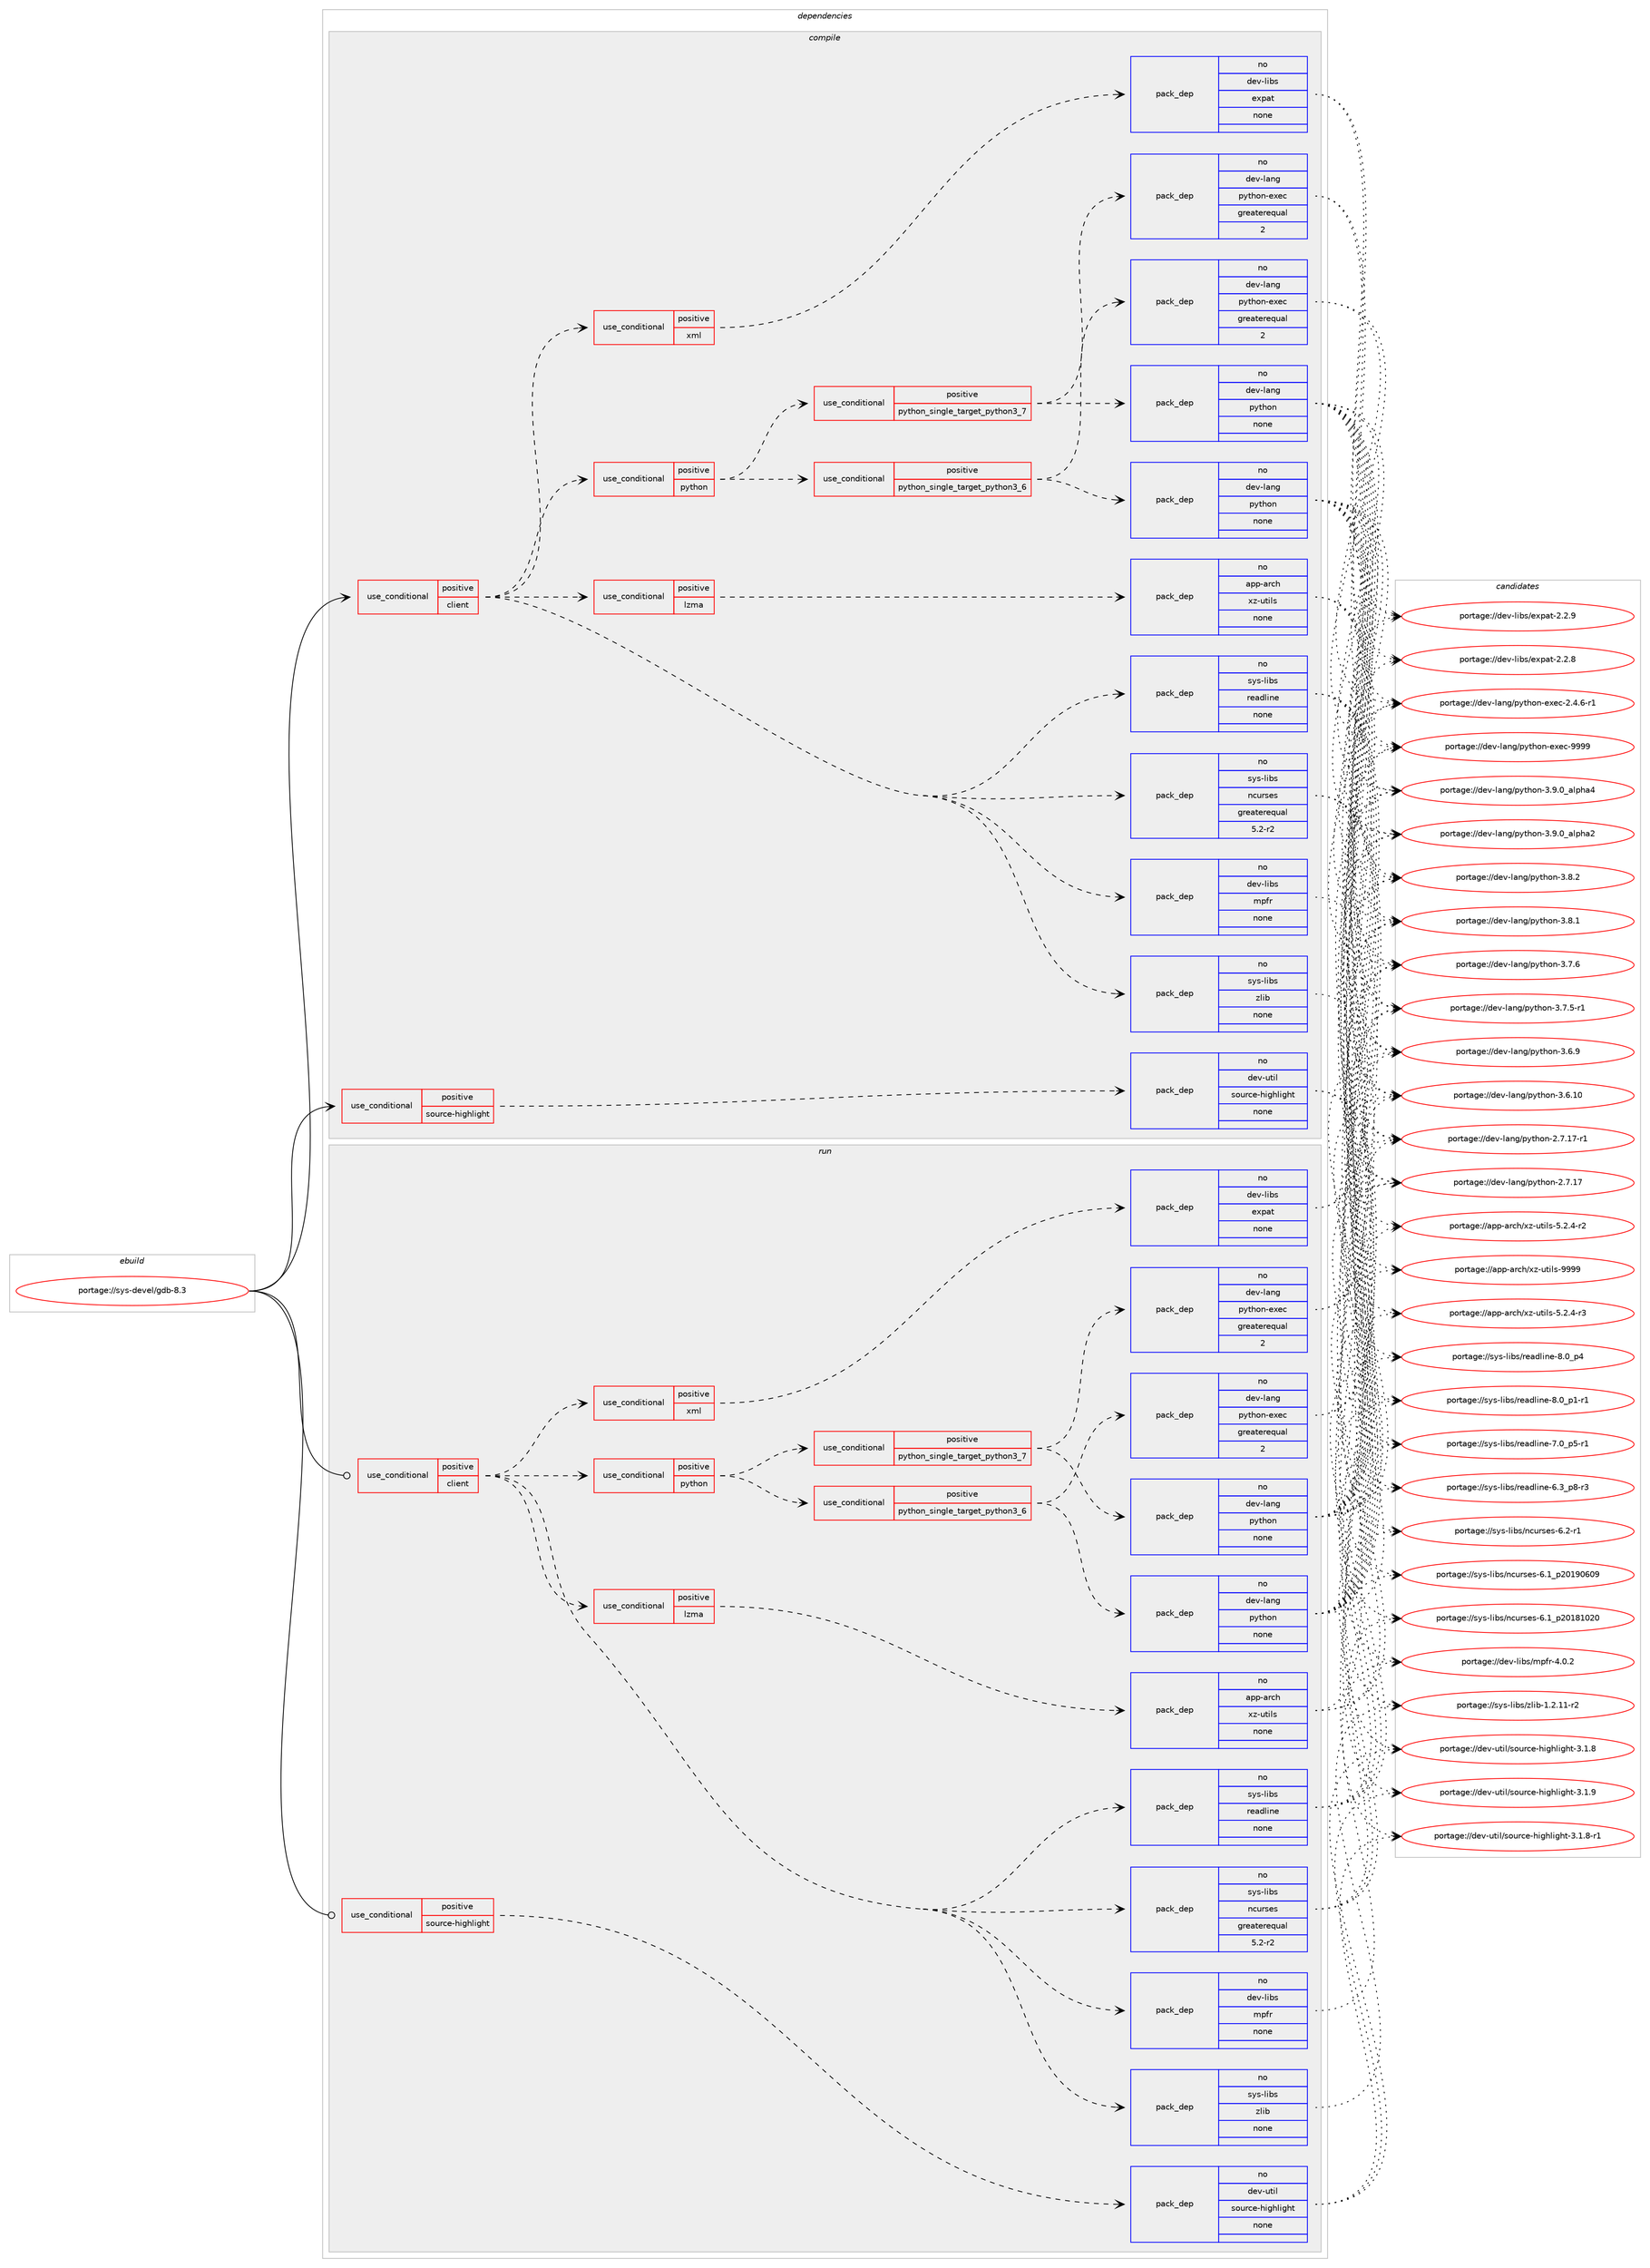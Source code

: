 digraph prolog {

# *************
# Graph options
# *************

newrank=true;
concentrate=true;
compound=true;
graph [rankdir=LR,fontname=Helvetica,fontsize=10,ranksep=1.5];#, ranksep=2.5, nodesep=0.2];
edge  [arrowhead=vee];
node  [fontname=Helvetica,fontsize=10];

# **********
# The ebuild
# **********

subgraph cluster_leftcol {
color=gray;
rank=same;
label=<<i>ebuild</i>>;
id [label="portage://sys-devel/gdb-8.3", color=red, width=4, href="../sys-devel/gdb-8.3.svg"];
}

# ****************
# The dependencies
# ****************

subgraph cluster_midcol {
color=gray;
label=<<i>dependencies</i>>;
subgraph cluster_compile {
fillcolor="#eeeeee";
style=filled;
label=<<i>compile</i>>;
subgraph cond5945 {
dependency31296 [label=<<TABLE BORDER="0" CELLBORDER="1" CELLSPACING="0" CELLPADDING="4"><TR><TD ROWSPAN="3" CELLPADDING="10">use_conditional</TD></TR><TR><TD>positive</TD></TR><TR><TD>client</TD></TR></TABLE>>, shape=none, color=red];
subgraph pack24560 {
dependency31297 [label=<<TABLE BORDER="0" CELLBORDER="1" CELLSPACING="0" CELLPADDING="4" WIDTH="220"><TR><TD ROWSPAN="6" CELLPADDING="30">pack_dep</TD></TR><TR><TD WIDTH="110">no</TD></TR><TR><TD>dev-libs</TD></TR><TR><TD>mpfr</TD></TR><TR><TD>none</TD></TR><TR><TD></TD></TR></TABLE>>, shape=none, color=blue];
}
dependency31296:e -> dependency31297:w [weight=20,style="dashed",arrowhead="vee"];
subgraph pack24561 {
dependency31298 [label=<<TABLE BORDER="0" CELLBORDER="1" CELLSPACING="0" CELLPADDING="4" WIDTH="220"><TR><TD ROWSPAN="6" CELLPADDING="30">pack_dep</TD></TR><TR><TD WIDTH="110">no</TD></TR><TR><TD>sys-libs</TD></TR><TR><TD>ncurses</TD></TR><TR><TD>greaterequal</TD></TR><TR><TD>5.2-r2</TD></TR></TABLE>>, shape=none, color=blue];
}
dependency31296:e -> dependency31298:w [weight=20,style="dashed",arrowhead="vee"];
subgraph pack24562 {
dependency31299 [label=<<TABLE BORDER="0" CELLBORDER="1" CELLSPACING="0" CELLPADDING="4" WIDTH="220"><TR><TD ROWSPAN="6" CELLPADDING="30">pack_dep</TD></TR><TR><TD WIDTH="110">no</TD></TR><TR><TD>sys-libs</TD></TR><TR><TD>readline</TD></TR><TR><TD>none</TD></TR><TR><TD></TD></TR></TABLE>>, shape=none, color=blue];
}
dependency31296:e -> dependency31299:w [weight=20,style="dashed",arrowhead="vee"];
subgraph cond5946 {
dependency31300 [label=<<TABLE BORDER="0" CELLBORDER="1" CELLSPACING="0" CELLPADDING="4"><TR><TD ROWSPAN="3" CELLPADDING="10">use_conditional</TD></TR><TR><TD>positive</TD></TR><TR><TD>lzma</TD></TR></TABLE>>, shape=none, color=red];
subgraph pack24563 {
dependency31301 [label=<<TABLE BORDER="0" CELLBORDER="1" CELLSPACING="0" CELLPADDING="4" WIDTH="220"><TR><TD ROWSPAN="6" CELLPADDING="30">pack_dep</TD></TR><TR><TD WIDTH="110">no</TD></TR><TR><TD>app-arch</TD></TR><TR><TD>xz-utils</TD></TR><TR><TD>none</TD></TR><TR><TD></TD></TR></TABLE>>, shape=none, color=blue];
}
dependency31300:e -> dependency31301:w [weight=20,style="dashed",arrowhead="vee"];
}
dependency31296:e -> dependency31300:w [weight=20,style="dashed",arrowhead="vee"];
subgraph cond5947 {
dependency31302 [label=<<TABLE BORDER="0" CELLBORDER="1" CELLSPACING="0" CELLPADDING="4"><TR><TD ROWSPAN="3" CELLPADDING="10">use_conditional</TD></TR><TR><TD>positive</TD></TR><TR><TD>python</TD></TR></TABLE>>, shape=none, color=red];
subgraph cond5948 {
dependency31303 [label=<<TABLE BORDER="0" CELLBORDER="1" CELLSPACING="0" CELLPADDING="4"><TR><TD ROWSPAN="3" CELLPADDING="10">use_conditional</TD></TR><TR><TD>positive</TD></TR><TR><TD>python_single_target_python3_6</TD></TR></TABLE>>, shape=none, color=red];
subgraph pack24564 {
dependency31304 [label=<<TABLE BORDER="0" CELLBORDER="1" CELLSPACING="0" CELLPADDING="4" WIDTH="220"><TR><TD ROWSPAN="6" CELLPADDING="30">pack_dep</TD></TR><TR><TD WIDTH="110">no</TD></TR><TR><TD>dev-lang</TD></TR><TR><TD>python</TD></TR><TR><TD>none</TD></TR><TR><TD></TD></TR></TABLE>>, shape=none, color=blue];
}
dependency31303:e -> dependency31304:w [weight=20,style="dashed",arrowhead="vee"];
subgraph pack24565 {
dependency31305 [label=<<TABLE BORDER="0" CELLBORDER="1" CELLSPACING="0" CELLPADDING="4" WIDTH="220"><TR><TD ROWSPAN="6" CELLPADDING="30">pack_dep</TD></TR><TR><TD WIDTH="110">no</TD></TR><TR><TD>dev-lang</TD></TR><TR><TD>python-exec</TD></TR><TR><TD>greaterequal</TD></TR><TR><TD>2</TD></TR></TABLE>>, shape=none, color=blue];
}
dependency31303:e -> dependency31305:w [weight=20,style="dashed",arrowhead="vee"];
}
dependency31302:e -> dependency31303:w [weight=20,style="dashed",arrowhead="vee"];
subgraph cond5949 {
dependency31306 [label=<<TABLE BORDER="0" CELLBORDER="1" CELLSPACING="0" CELLPADDING="4"><TR><TD ROWSPAN="3" CELLPADDING="10">use_conditional</TD></TR><TR><TD>positive</TD></TR><TR><TD>python_single_target_python3_7</TD></TR></TABLE>>, shape=none, color=red];
subgraph pack24566 {
dependency31307 [label=<<TABLE BORDER="0" CELLBORDER="1" CELLSPACING="0" CELLPADDING="4" WIDTH="220"><TR><TD ROWSPAN="6" CELLPADDING="30">pack_dep</TD></TR><TR><TD WIDTH="110">no</TD></TR><TR><TD>dev-lang</TD></TR><TR><TD>python</TD></TR><TR><TD>none</TD></TR><TR><TD></TD></TR></TABLE>>, shape=none, color=blue];
}
dependency31306:e -> dependency31307:w [weight=20,style="dashed",arrowhead="vee"];
subgraph pack24567 {
dependency31308 [label=<<TABLE BORDER="0" CELLBORDER="1" CELLSPACING="0" CELLPADDING="4" WIDTH="220"><TR><TD ROWSPAN="6" CELLPADDING="30">pack_dep</TD></TR><TR><TD WIDTH="110">no</TD></TR><TR><TD>dev-lang</TD></TR><TR><TD>python-exec</TD></TR><TR><TD>greaterequal</TD></TR><TR><TD>2</TD></TR></TABLE>>, shape=none, color=blue];
}
dependency31306:e -> dependency31308:w [weight=20,style="dashed",arrowhead="vee"];
}
dependency31302:e -> dependency31306:w [weight=20,style="dashed",arrowhead="vee"];
}
dependency31296:e -> dependency31302:w [weight=20,style="dashed",arrowhead="vee"];
subgraph cond5950 {
dependency31309 [label=<<TABLE BORDER="0" CELLBORDER="1" CELLSPACING="0" CELLPADDING="4"><TR><TD ROWSPAN="3" CELLPADDING="10">use_conditional</TD></TR><TR><TD>positive</TD></TR><TR><TD>xml</TD></TR></TABLE>>, shape=none, color=red];
subgraph pack24568 {
dependency31310 [label=<<TABLE BORDER="0" CELLBORDER="1" CELLSPACING="0" CELLPADDING="4" WIDTH="220"><TR><TD ROWSPAN="6" CELLPADDING="30">pack_dep</TD></TR><TR><TD WIDTH="110">no</TD></TR><TR><TD>dev-libs</TD></TR><TR><TD>expat</TD></TR><TR><TD>none</TD></TR><TR><TD></TD></TR></TABLE>>, shape=none, color=blue];
}
dependency31309:e -> dependency31310:w [weight=20,style="dashed",arrowhead="vee"];
}
dependency31296:e -> dependency31309:w [weight=20,style="dashed",arrowhead="vee"];
subgraph pack24569 {
dependency31311 [label=<<TABLE BORDER="0" CELLBORDER="1" CELLSPACING="0" CELLPADDING="4" WIDTH="220"><TR><TD ROWSPAN="6" CELLPADDING="30">pack_dep</TD></TR><TR><TD WIDTH="110">no</TD></TR><TR><TD>sys-libs</TD></TR><TR><TD>zlib</TD></TR><TR><TD>none</TD></TR><TR><TD></TD></TR></TABLE>>, shape=none, color=blue];
}
dependency31296:e -> dependency31311:w [weight=20,style="dashed",arrowhead="vee"];
}
id:e -> dependency31296:w [weight=20,style="solid",arrowhead="vee"];
subgraph cond5951 {
dependency31312 [label=<<TABLE BORDER="0" CELLBORDER="1" CELLSPACING="0" CELLPADDING="4"><TR><TD ROWSPAN="3" CELLPADDING="10">use_conditional</TD></TR><TR><TD>positive</TD></TR><TR><TD>source-highlight</TD></TR></TABLE>>, shape=none, color=red];
subgraph pack24570 {
dependency31313 [label=<<TABLE BORDER="0" CELLBORDER="1" CELLSPACING="0" CELLPADDING="4" WIDTH="220"><TR><TD ROWSPAN="6" CELLPADDING="30">pack_dep</TD></TR><TR><TD WIDTH="110">no</TD></TR><TR><TD>dev-util</TD></TR><TR><TD>source-highlight</TD></TR><TR><TD>none</TD></TR><TR><TD></TD></TR></TABLE>>, shape=none, color=blue];
}
dependency31312:e -> dependency31313:w [weight=20,style="dashed",arrowhead="vee"];
}
id:e -> dependency31312:w [weight=20,style="solid",arrowhead="vee"];
}
subgraph cluster_compileandrun {
fillcolor="#eeeeee";
style=filled;
label=<<i>compile and run</i>>;
}
subgraph cluster_run {
fillcolor="#eeeeee";
style=filled;
label=<<i>run</i>>;
subgraph cond5952 {
dependency31314 [label=<<TABLE BORDER="0" CELLBORDER="1" CELLSPACING="0" CELLPADDING="4"><TR><TD ROWSPAN="3" CELLPADDING="10">use_conditional</TD></TR><TR><TD>positive</TD></TR><TR><TD>client</TD></TR></TABLE>>, shape=none, color=red];
subgraph pack24571 {
dependency31315 [label=<<TABLE BORDER="0" CELLBORDER="1" CELLSPACING="0" CELLPADDING="4" WIDTH="220"><TR><TD ROWSPAN="6" CELLPADDING="30">pack_dep</TD></TR><TR><TD WIDTH="110">no</TD></TR><TR><TD>dev-libs</TD></TR><TR><TD>mpfr</TD></TR><TR><TD>none</TD></TR><TR><TD></TD></TR></TABLE>>, shape=none, color=blue];
}
dependency31314:e -> dependency31315:w [weight=20,style="dashed",arrowhead="vee"];
subgraph pack24572 {
dependency31316 [label=<<TABLE BORDER="0" CELLBORDER="1" CELLSPACING="0" CELLPADDING="4" WIDTH="220"><TR><TD ROWSPAN="6" CELLPADDING="30">pack_dep</TD></TR><TR><TD WIDTH="110">no</TD></TR><TR><TD>sys-libs</TD></TR><TR><TD>ncurses</TD></TR><TR><TD>greaterequal</TD></TR><TR><TD>5.2-r2</TD></TR></TABLE>>, shape=none, color=blue];
}
dependency31314:e -> dependency31316:w [weight=20,style="dashed",arrowhead="vee"];
subgraph pack24573 {
dependency31317 [label=<<TABLE BORDER="0" CELLBORDER="1" CELLSPACING="0" CELLPADDING="4" WIDTH="220"><TR><TD ROWSPAN="6" CELLPADDING="30">pack_dep</TD></TR><TR><TD WIDTH="110">no</TD></TR><TR><TD>sys-libs</TD></TR><TR><TD>readline</TD></TR><TR><TD>none</TD></TR><TR><TD></TD></TR></TABLE>>, shape=none, color=blue];
}
dependency31314:e -> dependency31317:w [weight=20,style="dashed",arrowhead="vee"];
subgraph cond5953 {
dependency31318 [label=<<TABLE BORDER="0" CELLBORDER="1" CELLSPACING="0" CELLPADDING="4"><TR><TD ROWSPAN="3" CELLPADDING="10">use_conditional</TD></TR><TR><TD>positive</TD></TR><TR><TD>lzma</TD></TR></TABLE>>, shape=none, color=red];
subgraph pack24574 {
dependency31319 [label=<<TABLE BORDER="0" CELLBORDER="1" CELLSPACING="0" CELLPADDING="4" WIDTH="220"><TR><TD ROWSPAN="6" CELLPADDING="30">pack_dep</TD></TR><TR><TD WIDTH="110">no</TD></TR><TR><TD>app-arch</TD></TR><TR><TD>xz-utils</TD></TR><TR><TD>none</TD></TR><TR><TD></TD></TR></TABLE>>, shape=none, color=blue];
}
dependency31318:e -> dependency31319:w [weight=20,style="dashed",arrowhead="vee"];
}
dependency31314:e -> dependency31318:w [weight=20,style="dashed",arrowhead="vee"];
subgraph cond5954 {
dependency31320 [label=<<TABLE BORDER="0" CELLBORDER="1" CELLSPACING="0" CELLPADDING="4"><TR><TD ROWSPAN="3" CELLPADDING="10">use_conditional</TD></TR><TR><TD>positive</TD></TR><TR><TD>python</TD></TR></TABLE>>, shape=none, color=red];
subgraph cond5955 {
dependency31321 [label=<<TABLE BORDER="0" CELLBORDER="1" CELLSPACING="0" CELLPADDING="4"><TR><TD ROWSPAN="3" CELLPADDING="10">use_conditional</TD></TR><TR><TD>positive</TD></TR><TR><TD>python_single_target_python3_6</TD></TR></TABLE>>, shape=none, color=red];
subgraph pack24575 {
dependency31322 [label=<<TABLE BORDER="0" CELLBORDER="1" CELLSPACING="0" CELLPADDING="4" WIDTH="220"><TR><TD ROWSPAN="6" CELLPADDING="30">pack_dep</TD></TR><TR><TD WIDTH="110">no</TD></TR><TR><TD>dev-lang</TD></TR><TR><TD>python</TD></TR><TR><TD>none</TD></TR><TR><TD></TD></TR></TABLE>>, shape=none, color=blue];
}
dependency31321:e -> dependency31322:w [weight=20,style="dashed",arrowhead="vee"];
subgraph pack24576 {
dependency31323 [label=<<TABLE BORDER="0" CELLBORDER="1" CELLSPACING="0" CELLPADDING="4" WIDTH="220"><TR><TD ROWSPAN="6" CELLPADDING="30">pack_dep</TD></TR><TR><TD WIDTH="110">no</TD></TR><TR><TD>dev-lang</TD></TR><TR><TD>python-exec</TD></TR><TR><TD>greaterequal</TD></TR><TR><TD>2</TD></TR></TABLE>>, shape=none, color=blue];
}
dependency31321:e -> dependency31323:w [weight=20,style="dashed",arrowhead="vee"];
}
dependency31320:e -> dependency31321:w [weight=20,style="dashed",arrowhead="vee"];
subgraph cond5956 {
dependency31324 [label=<<TABLE BORDER="0" CELLBORDER="1" CELLSPACING="0" CELLPADDING="4"><TR><TD ROWSPAN="3" CELLPADDING="10">use_conditional</TD></TR><TR><TD>positive</TD></TR><TR><TD>python_single_target_python3_7</TD></TR></TABLE>>, shape=none, color=red];
subgraph pack24577 {
dependency31325 [label=<<TABLE BORDER="0" CELLBORDER="1" CELLSPACING="0" CELLPADDING="4" WIDTH="220"><TR><TD ROWSPAN="6" CELLPADDING="30">pack_dep</TD></TR><TR><TD WIDTH="110">no</TD></TR><TR><TD>dev-lang</TD></TR><TR><TD>python</TD></TR><TR><TD>none</TD></TR><TR><TD></TD></TR></TABLE>>, shape=none, color=blue];
}
dependency31324:e -> dependency31325:w [weight=20,style="dashed",arrowhead="vee"];
subgraph pack24578 {
dependency31326 [label=<<TABLE BORDER="0" CELLBORDER="1" CELLSPACING="0" CELLPADDING="4" WIDTH="220"><TR><TD ROWSPAN="6" CELLPADDING="30">pack_dep</TD></TR><TR><TD WIDTH="110">no</TD></TR><TR><TD>dev-lang</TD></TR><TR><TD>python-exec</TD></TR><TR><TD>greaterequal</TD></TR><TR><TD>2</TD></TR></TABLE>>, shape=none, color=blue];
}
dependency31324:e -> dependency31326:w [weight=20,style="dashed",arrowhead="vee"];
}
dependency31320:e -> dependency31324:w [weight=20,style="dashed",arrowhead="vee"];
}
dependency31314:e -> dependency31320:w [weight=20,style="dashed",arrowhead="vee"];
subgraph cond5957 {
dependency31327 [label=<<TABLE BORDER="0" CELLBORDER="1" CELLSPACING="0" CELLPADDING="4"><TR><TD ROWSPAN="3" CELLPADDING="10">use_conditional</TD></TR><TR><TD>positive</TD></TR><TR><TD>xml</TD></TR></TABLE>>, shape=none, color=red];
subgraph pack24579 {
dependency31328 [label=<<TABLE BORDER="0" CELLBORDER="1" CELLSPACING="0" CELLPADDING="4" WIDTH="220"><TR><TD ROWSPAN="6" CELLPADDING="30">pack_dep</TD></TR><TR><TD WIDTH="110">no</TD></TR><TR><TD>dev-libs</TD></TR><TR><TD>expat</TD></TR><TR><TD>none</TD></TR><TR><TD></TD></TR></TABLE>>, shape=none, color=blue];
}
dependency31327:e -> dependency31328:w [weight=20,style="dashed",arrowhead="vee"];
}
dependency31314:e -> dependency31327:w [weight=20,style="dashed",arrowhead="vee"];
subgraph pack24580 {
dependency31329 [label=<<TABLE BORDER="0" CELLBORDER="1" CELLSPACING="0" CELLPADDING="4" WIDTH="220"><TR><TD ROWSPAN="6" CELLPADDING="30">pack_dep</TD></TR><TR><TD WIDTH="110">no</TD></TR><TR><TD>sys-libs</TD></TR><TR><TD>zlib</TD></TR><TR><TD>none</TD></TR><TR><TD></TD></TR></TABLE>>, shape=none, color=blue];
}
dependency31314:e -> dependency31329:w [weight=20,style="dashed",arrowhead="vee"];
}
id:e -> dependency31314:w [weight=20,style="solid",arrowhead="odot"];
subgraph cond5958 {
dependency31330 [label=<<TABLE BORDER="0" CELLBORDER="1" CELLSPACING="0" CELLPADDING="4"><TR><TD ROWSPAN="3" CELLPADDING="10">use_conditional</TD></TR><TR><TD>positive</TD></TR><TR><TD>source-highlight</TD></TR></TABLE>>, shape=none, color=red];
subgraph pack24581 {
dependency31331 [label=<<TABLE BORDER="0" CELLBORDER="1" CELLSPACING="0" CELLPADDING="4" WIDTH="220"><TR><TD ROWSPAN="6" CELLPADDING="30">pack_dep</TD></TR><TR><TD WIDTH="110">no</TD></TR><TR><TD>dev-util</TD></TR><TR><TD>source-highlight</TD></TR><TR><TD>none</TD></TR><TR><TD></TD></TR></TABLE>>, shape=none, color=blue];
}
dependency31330:e -> dependency31331:w [weight=20,style="dashed",arrowhead="vee"];
}
id:e -> dependency31330:w [weight=20,style="solid",arrowhead="odot"];
}
}

# **************
# The candidates
# **************

subgraph cluster_choices {
rank=same;
color=gray;
label=<<i>candidates</i>>;

subgraph choice24560 {
color=black;
nodesep=1;
choice100101118451081059811547109112102114455246484650 [label="portage://dev-libs/mpfr-4.0.2", color=red, width=4,href="../dev-libs/mpfr-4.0.2.svg"];
dependency31297:e -> choice100101118451081059811547109112102114455246484650:w [style=dotted,weight="100"];
}
subgraph choice24561 {
color=black;
nodesep=1;
choice11512111545108105981154711099117114115101115455446504511449 [label="portage://sys-libs/ncurses-6.2-r1", color=red, width=4,href="../sys-libs/ncurses-6.2-r1.svg"];
choice1151211154510810598115471109911711411510111545544649951125048495748544857 [label="portage://sys-libs/ncurses-6.1_p20190609", color=red, width=4,href="../sys-libs/ncurses-6.1_p20190609.svg"];
choice1151211154510810598115471109911711411510111545544649951125048495649485048 [label="portage://sys-libs/ncurses-6.1_p20181020", color=red, width=4,href="../sys-libs/ncurses-6.1_p20181020.svg"];
dependency31298:e -> choice11512111545108105981154711099117114115101115455446504511449:w [style=dotted,weight="100"];
dependency31298:e -> choice1151211154510810598115471109911711411510111545544649951125048495748544857:w [style=dotted,weight="100"];
dependency31298:e -> choice1151211154510810598115471109911711411510111545544649951125048495649485048:w [style=dotted,weight="100"];
}
subgraph choice24562 {
color=black;
nodesep=1;
choice11512111545108105981154711410197100108105110101455646489511252 [label="portage://sys-libs/readline-8.0_p4", color=red, width=4,href="../sys-libs/readline-8.0_p4.svg"];
choice115121115451081059811547114101971001081051101014556464895112494511449 [label="portage://sys-libs/readline-8.0_p1-r1", color=red, width=4,href="../sys-libs/readline-8.0_p1-r1.svg"];
choice115121115451081059811547114101971001081051101014555464895112534511449 [label="portage://sys-libs/readline-7.0_p5-r1", color=red, width=4,href="../sys-libs/readline-7.0_p5-r1.svg"];
choice115121115451081059811547114101971001081051101014554465195112564511451 [label="portage://sys-libs/readline-6.3_p8-r3", color=red, width=4,href="../sys-libs/readline-6.3_p8-r3.svg"];
dependency31299:e -> choice11512111545108105981154711410197100108105110101455646489511252:w [style=dotted,weight="100"];
dependency31299:e -> choice115121115451081059811547114101971001081051101014556464895112494511449:w [style=dotted,weight="100"];
dependency31299:e -> choice115121115451081059811547114101971001081051101014555464895112534511449:w [style=dotted,weight="100"];
dependency31299:e -> choice115121115451081059811547114101971001081051101014554465195112564511451:w [style=dotted,weight="100"];
}
subgraph choice24563 {
color=black;
nodesep=1;
choice9711211245971149910447120122451171161051081154557575757 [label="portage://app-arch/xz-utils-9999", color=red, width=4,href="../app-arch/xz-utils-9999.svg"];
choice9711211245971149910447120122451171161051081154553465046524511451 [label="portage://app-arch/xz-utils-5.2.4-r3", color=red, width=4,href="../app-arch/xz-utils-5.2.4-r3.svg"];
choice9711211245971149910447120122451171161051081154553465046524511450 [label="portage://app-arch/xz-utils-5.2.4-r2", color=red, width=4,href="../app-arch/xz-utils-5.2.4-r2.svg"];
dependency31301:e -> choice9711211245971149910447120122451171161051081154557575757:w [style=dotted,weight="100"];
dependency31301:e -> choice9711211245971149910447120122451171161051081154553465046524511451:w [style=dotted,weight="100"];
dependency31301:e -> choice9711211245971149910447120122451171161051081154553465046524511450:w [style=dotted,weight="100"];
}
subgraph choice24564 {
color=black;
nodesep=1;
choice10010111845108971101034711212111610411111045514657464895971081121049752 [label="portage://dev-lang/python-3.9.0_alpha4", color=red, width=4,href="../dev-lang/python-3.9.0_alpha4.svg"];
choice10010111845108971101034711212111610411111045514657464895971081121049750 [label="portage://dev-lang/python-3.9.0_alpha2", color=red, width=4,href="../dev-lang/python-3.9.0_alpha2.svg"];
choice100101118451089711010347112121116104111110455146564650 [label="portage://dev-lang/python-3.8.2", color=red, width=4,href="../dev-lang/python-3.8.2.svg"];
choice100101118451089711010347112121116104111110455146564649 [label="portage://dev-lang/python-3.8.1", color=red, width=4,href="../dev-lang/python-3.8.1.svg"];
choice100101118451089711010347112121116104111110455146554654 [label="portage://dev-lang/python-3.7.6", color=red, width=4,href="../dev-lang/python-3.7.6.svg"];
choice1001011184510897110103471121211161041111104551465546534511449 [label="portage://dev-lang/python-3.7.5-r1", color=red, width=4,href="../dev-lang/python-3.7.5-r1.svg"];
choice100101118451089711010347112121116104111110455146544657 [label="portage://dev-lang/python-3.6.9", color=red, width=4,href="../dev-lang/python-3.6.9.svg"];
choice10010111845108971101034711212111610411111045514654464948 [label="portage://dev-lang/python-3.6.10", color=red, width=4,href="../dev-lang/python-3.6.10.svg"];
choice100101118451089711010347112121116104111110455046554649554511449 [label="portage://dev-lang/python-2.7.17-r1", color=red, width=4,href="../dev-lang/python-2.7.17-r1.svg"];
choice10010111845108971101034711212111610411111045504655464955 [label="portage://dev-lang/python-2.7.17", color=red, width=4,href="../dev-lang/python-2.7.17.svg"];
dependency31304:e -> choice10010111845108971101034711212111610411111045514657464895971081121049752:w [style=dotted,weight="100"];
dependency31304:e -> choice10010111845108971101034711212111610411111045514657464895971081121049750:w [style=dotted,weight="100"];
dependency31304:e -> choice100101118451089711010347112121116104111110455146564650:w [style=dotted,weight="100"];
dependency31304:e -> choice100101118451089711010347112121116104111110455146564649:w [style=dotted,weight="100"];
dependency31304:e -> choice100101118451089711010347112121116104111110455146554654:w [style=dotted,weight="100"];
dependency31304:e -> choice1001011184510897110103471121211161041111104551465546534511449:w [style=dotted,weight="100"];
dependency31304:e -> choice100101118451089711010347112121116104111110455146544657:w [style=dotted,weight="100"];
dependency31304:e -> choice10010111845108971101034711212111610411111045514654464948:w [style=dotted,weight="100"];
dependency31304:e -> choice100101118451089711010347112121116104111110455046554649554511449:w [style=dotted,weight="100"];
dependency31304:e -> choice10010111845108971101034711212111610411111045504655464955:w [style=dotted,weight="100"];
}
subgraph choice24565 {
color=black;
nodesep=1;
choice10010111845108971101034711212111610411111045101120101994557575757 [label="portage://dev-lang/python-exec-9999", color=red, width=4,href="../dev-lang/python-exec-9999.svg"];
choice10010111845108971101034711212111610411111045101120101994550465246544511449 [label="portage://dev-lang/python-exec-2.4.6-r1", color=red, width=4,href="../dev-lang/python-exec-2.4.6-r1.svg"];
dependency31305:e -> choice10010111845108971101034711212111610411111045101120101994557575757:w [style=dotted,weight="100"];
dependency31305:e -> choice10010111845108971101034711212111610411111045101120101994550465246544511449:w [style=dotted,weight="100"];
}
subgraph choice24566 {
color=black;
nodesep=1;
choice10010111845108971101034711212111610411111045514657464895971081121049752 [label="portage://dev-lang/python-3.9.0_alpha4", color=red, width=4,href="../dev-lang/python-3.9.0_alpha4.svg"];
choice10010111845108971101034711212111610411111045514657464895971081121049750 [label="portage://dev-lang/python-3.9.0_alpha2", color=red, width=4,href="../dev-lang/python-3.9.0_alpha2.svg"];
choice100101118451089711010347112121116104111110455146564650 [label="portage://dev-lang/python-3.8.2", color=red, width=4,href="../dev-lang/python-3.8.2.svg"];
choice100101118451089711010347112121116104111110455146564649 [label="portage://dev-lang/python-3.8.1", color=red, width=4,href="../dev-lang/python-3.8.1.svg"];
choice100101118451089711010347112121116104111110455146554654 [label="portage://dev-lang/python-3.7.6", color=red, width=4,href="../dev-lang/python-3.7.6.svg"];
choice1001011184510897110103471121211161041111104551465546534511449 [label="portage://dev-lang/python-3.7.5-r1", color=red, width=4,href="../dev-lang/python-3.7.5-r1.svg"];
choice100101118451089711010347112121116104111110455146544657 [label="portage://dev-lang/python-3.6.9", color=red, width=4,href="../dev-lang/python-3.6.9.svg"];
choice10010111845108971101034711212111610411111045514654464948 [label="portage://dev-lang/python-3.6.10", color=red, width=4,href="../dev-lang/python-3.6.10.svg"];
choice100101118451089711010347112121116104111110455046554649554511449 [label="portage://dev-lang/python-2.7.17-r1", color=red, width=4,href="../dev-lang/python-2.7.17-r1.svg"];
choice10010111845108971101034711212111610411111045504655464955 [label="portage://dev-lang/python-2.7.17", color=red, width=4,href="../dev-lang/python-2.7.17.svg"];
dependency31307:e -> choice10010111845108971101034711212111610411111045514657464895971081121049752:w [style=dotted,weight="100"];
dependency31307:e -> choice10010111845108971101034711212111610411111045514657464895971081121049750:w [style=dotted,weight="100"];
dependency31307:e -> choice100101118451089711010347112121116104111110455146564650:w [style=dotted,weight="100"];
dependency31307:e -> choice100101118451089711010347112121116104111110455146564649:w [style=dotted,weight="100"];
dependency31307:e -> choice100101118451089711010347112121116104111110455146554654:w [style=dotted,weight="100"];
dependency31307:e -> choice1001011184510897110103471121211161041111104551465546534511449:w [style=dotted,weight="100"];
dependency31307:e -> choice100101118451089711010347112121116104111110455146544657:w [style=dotted,weight="100"];
dependency31307:e -> choice10010111845108971101034711212111610411111045514654464948:w [style=dotted,weight="100"];
dependency31307:e -> choice100101118451089711010347112121116104111110455046554649554511449:w [style=dotted,weight="100"];
dependency31307:e -> choice10010111845108971101034711212111610411111045504655464955:w [style=dotted,weight="100"];
}
subgraph choice24567 {
color=black;
nodesep=1;
choice10010111845108971101034711212111610411111045101120101994557575757 [label="portage://dev-lang/python-exec-9999", color=red, width=4,href="../dev-lang/python-exec-9999.svg"];
choice10010111845108971101034711212111610411111045101120101994550465246544511449 [label="portage://dev-lang/python-exec-2.4.6-r1", color=red, width=4,href="../dev-lang/python-exec-2.4.6-r1.svg"];
dependency31308:e -> choice10010111845108971101034711212111610411111045101120101994557575757:w [style=dotted,weight="100"];
dependency31308:e -> choice10010111845108971101034711212111610411111045101120101994550465246544511449:w [style=dotted,weight="100"];
}
subgraph choice24568 {
color=black;
nodesep=1;
choice10010111845108105981154710112011297116455046504657 [label="portage://dev-libs/expat-2.2.9", color=red, width=4,href="../dev-libs/expat-2.2.9.svg"];
choice10010111845108105981154710112011297116455046504656 [label="portage://dev-libs/expat-2.2.8", color=red, width=4,href="../dev-libs/expat-2.2.8.svg"];
dependency31310:e -> choice10010111845108105981154710112011297116455046504657:w [style=dotted,weight="100"];
dependency31310:e -> choice10010111845108105981154710112011297116455046504656:w [style=dotted,weight="100"];
}
subgraph choice24569 {
color=black;
nodesep=1;
choice11512111545108105981154712210810598454946504649494511450 [label="portage://sys-libs/zlib-1.2.11-r2", color=red, width=4,href="../sys-libs/zlib-1.2.11-r2.svg"];
dependency31311:e -> choice11512111545108105981154712210810598454946504649494511450:w [style=dotted,weight="100"];
}
subgraph choice24570 {
color=black;
nodesep=1;
choice10010111845117116105108471151111171149910145104105103104108105103104116455146494657 [label="portage://dev-util/source-highlight-3.1.9", color=red, width=4,href="../dev-util/source-highlight-3.1.9.svg"];
choice100101118451171161051084711511111711499101451041051031041081051031041164551464946564511449 [label="portage://dev-util/source-highlight-3.1.8-r1", color=red, width=4,href="../dev-util/source-highlight-3.1.8-r1.svg"];
choice10010111845117116105108471151111171149910145104105103104108105103104116455146494656 [label="portage://dev-util/source-highlight-3.1.8", color=red, width=4,href="../dev-util/source-highlight-3.1.8.svg"];
dependency31313:e -> choice10010111845117116105108471151111171149910145104105103104108105103104116455146494657:w [style=dotted,weight="100"];
dependency31313:e -> choice100101118451171161051084711511111711499101451041051031041081051031041164551464946564511449:w [style=dotted,weight="100"];
dependency31313:e -> choice10010111845117116105108471151111171149910145104105103104108105103104116455146494656:w [style=dotted,weight="100"];
}
subgraph choice24571 {
color=black;
nodesep=1;
choice100101118451081059811547109112102114455246484650 [label="portage://dev-libs/mpfr-4.0.2", color=red, width=4,href="../dev-libs/mpfr-4.0.2.svg"];
dependency31315:e -> choice100101118451081059811547109112102114455246484650:w [style=dotted,weight="100"];
}
subgraph choice24572 {
color=black;
nodesep=1;
choice11512111545108105981154711099117114115101115455446504511449 [label="portage://sys-libs/ncurses-6.2-r1", color=red, width=4,href="../sys-libs/ncurses-6.2-r1.svg"];
choice1151211154510810598115471109911711411510111545544649951125048495748544857 [label="portage://sys-libs/ncurses-6.1_p20190609", color=red, width=4,href="../sys-libs/ncurses-6.1_p20190609.svg"];
choice1151211154510810598115471109911711411510111545544649951125048495649485048 [label="portage://sys-libs/ncurses-6.1_p20181020", color=red, width=4,href="../sys-libs/ncurses-6.1_p20181020.svg"];
dependency31316:e -> choice11512111545108105981154711099117114115101115455446504511449:w [style=dotted,weight="100"];
dependency31316:e -> choice1151211154510810598115471109911711411510111545544649951125048495748544857:w [style=dotted,weight="100"];
dependency31316:e -> choice1151211154510810598115471109911711411510111545544649951125048495649485048:w [style=dotted,weight="100"];
}
subgraph choice24573 {
color=black;
nodesep=1;
choice11512111545108105981154711410197100108105110101455646489511252 [label="portage://sys-libs/readline-8.0_p4", color=red, width=4,href="../sys-libs/readline-8.0_p4.svg"];
choice115121115451081059811547114101971001081051101014556464895112494511449 [label="portage://sys-libs/readline-8.0_p1-r1", color=red, width=4,href="../sys-libs/readline-8.0_p1-r1.svg"];
choice115121115451081059811547114101971001081051101014555464895112534511449 [label="portage://sys-libs/readline-7.0_p5-r1", color=red, width=4,href="../sys-libs/readline-7.0_p5-r1.svg"];
choice115121115451081059811547114101971001081051101014554465195112564511451 [label="portage://sys-libs/readline-6.3_p8-r3", color=red, width=4,href="../sys-libs/readline-6.3_p8-r3.svg"];
dependency31317:e -> choice11512111545108105981154711410197100108105110101455646489511252:w [style=dotted,weight="100"];
dependency31317:e -> choice115121115451081059811547114101971001081051101014556464895112494511449:w [style=dotted,weight="100"];
dependency31317:e -> choice115121115451081059811547114101971001081051101014555464895112534511449:w [style=dotted,weight="100"];
dependency31317:e -> choice115121115451081059811547114101971001081051101014554465195112564511451:w [style=dotted,weight="100"];
}
subgraph choice24574 {
color=black;
nodesep=1;
choice9711211245971149910447120122451171161051081154557575757 [label="portage://app-arch/xz-utils-9999", color=red, width=4,href="../app-arch/xz-utils-9999.svg"];
choice9711211245971149910447120122451171161051081154553465046524511451 [label="portage://app-arch/xz-utils-5.2.4-r3", color=red, width=4,href="../app-arch/xz-utils-5.2.4-r3.svg"];
choice9711211245971149910447120122451171161051081154553465046524511450 [label="portage://app-arch/xz-utils-5.2.4-r2", color=red, width=4,href="../app-arch/xz-utils-5.2.4-r2.svg"];
dependency31319:e -> choice9711211245971149910447120122451171161051081154557575757:w [style=dotted,weight="100"];
dependency31319:e -> choice9711211245971149910447120122451171161051081154553465046524511451:w [style=dotted,weight="100"];
dependency31319:e -> choice9711211245971149910447120122451171161051081154553465046524511450:w [style=dotted,weight="100"];
}
subgraph choice24575 {
color=black;
nodesep=1;
choice10010111845108971101034711212111610411111045514657464895971081121049752 [label="portage://dev-lang/python-3.9.0_alpha4", color=red, width=4,href="../dev-lang/python-3.9.0_alpha4.svg"];
choice10010111845108971101034711212111610411111045514657464895971081121049750 [label="portage://dev-lang/python-3.9.0_alpha2", color=red, width=4,href="../dev-lang/python-3.9.0_alpha2.svg"];
choice100101118451089711010347112121116104111110455146564650 [label="portage://dev-lang/python-3.8.2", color=red, width=4,href="../dev-lang/python-3.8.2.svg"];
choice100101118451089711010347112121116104111110455146564649 [label="portage://dev-lang/python-3.8.1", color=red, width=4,href="../dev-lang/python-3.8.1.svg"];
choice100101118451089711010347112121116104111110455146554654 [label="portage://dev-lang/python-3.7.6", color=red, width=4,href="../dev-lang/python-3.7.6.svg"];
choice1001011184510897110103471121211161041111104551465546534511449 [label="portage://dev-lang/python-3.7.5-r1", color=red, width=4,href="../dev-lang/python-3.7.5-r1.svg"];
choice100101118451089711010347112121116104111110455146544657 [label="portage://dev-lang/python-3.6.9", color=red, width=4,href="../dev-lang/python-3.6.9.svg"];
choice10010111845108971101034711212111610411111045514654464948 [label="portage://dev-lang/python-3.6.10", color=red, width=4,href="../dev-lang/python-3.6.10.svg"];
choice100101118451089711010347112121116104111110455046554649554511449 [label="portage://dev-lang/python-2.7.17-r1", color=red, width=4,href="../dev-lang/python-2.7.17-r1.svg"];
choice10010111845108971101034711212111610411111045504655464955 [label="portage://dev-lang/python-2.7.17", color=red, width=4,href="../dev-lang/python-2.7.17.svg"];
dependency31322:e -> choice10010111845108971101034711212111610411111045514657464895971081121049752:w [style=dotted,weight="100"];
dependency31322:e -> choice10010111845108971101034711212111610411111045514657464895971081121049750:w [style=dotted,weight="100"];
dependency31322:e -> choice100101118451089711010347112121116104111110455146564650:w [style=dotted,weight="100"];
dependency31322:e -> choice100101118451089711010347112121116104111110455146564649:w [style=dotted,weight="100"];
dependency31322:e -> choice100101118451089711010347112121116104111110455146554654:w [style=dotted,weight="100"];
dependency31322:e -> choice1001011184510897110103471121211161041111104551465546534511449:w [style=dotted,weight="100"];
dependency31322:e -> choice100101118451089711010347112121116104111110455146544657:w [style=dotted,weight="100"];
dependency31322:e -> choice10010111845108971101034711212111610411111045514654464948:w [style=dotted,weight="100"];
dependency31322:e -> choice100101118451089711010347112121116104111110455046554649554511449:w [style=dotted,weight="100"];
dependency31322:e -> choice10010111845108971101034711212111610411111045504655464955:w [style=dotted,weight="100"];
}
subgraph choice24576 {
color=black;
nodesep=1;
choice10010111845108971101034711212111610411111045101120101994557575757 [label="portage://dev-lang/python-exec-9999", color=red, width=4,href="../dev-lang/python-exec-9999.svg"];
choice10010111845108971101034711212111610411111045101120101994550465246544511449 [label="portage://dev-lang/python-exec-2.4.6-r1", color=red, width=4,href="../dev-lang/python-exec-2.4.6-r1.svg"];
dependency31323:e -> choice10010111845108971101034711212111610411111045101120101994557575757:w [style=dotted,weight="100"];
dependency31323:e -> choice10010111845108971101034711212111610411111045101120101994550465246544511449:w [style=dotted,weight="100"];
}
subgraph choice24577 {
color=black;
nodesep=1;
choice10010111845108971101034711212111610411111045514657464895971081121049752 [label="portage://dev-lang/python-3.9.0_alpha4", color=red, width=4,href="../dev-lang/python-3.9.0_alpha4.svg"];
choice10010111845108971101034711212111610411111045514657464895971081121049750 [label="portage://dev-lang/python-3.9.0_alpha2", color=red, width=4,href="../dev-lang/python-3.9.0_alpha2.svg"];
choice100101118451089711010347112121116104111110455146564650 [label="portage://dev-lang/python-3.8.2", color=red, width=4,href="../dev-lang/python-3.8.2.svg"];
choice100101118451089711010347112121116104111110455146564649 [label="portage://dev-lang/python-3.8.1", color=red, width=4,href="../dev-lang/python-3.8.1.svg"];
choice100101118451089711010347112121116104111110455146554654 [label="portage://dev-lang/python-3.7.6", color=red, width=4,href="../dev-lang/python-3.7.6.svg"];
choice1001011184510897110103471121211161041111104551465546534511449 [label="portage://dev-lang/python-3.7.5-r1", color=red, width=4,href="../dev-lang/python-3.7.5-r1.svg"];
choice100101118451089711010347112121116104111110455146544657 [label="portage://dev-lang/python-3.6.9", color=red, width=4,href="../dev-lang/python-3.6.9.svg"];
choice10010111845108971101034711212111610411111045514654464948 [label="portage://dev-lang/python-3.6.10", color=red, width=4,href="../dev-lang/python-3.6.10.svg"];
choice100101118451089711010347112121116104111110455046554649554511449 [label="portage://dev-lang/python-2.7.17-r1", color=red, width=4,href="../dev-lang/python-2.7.17-r1.svg"];
choice10010111845108971101034711212111610411111045504655464955 [label="portage://dev-lang/python-2.7.17", color=red, width=4,href="../dev-lang/python-2.7.17.svg"];
dependency31325:e -> choice10010111845108971101034711212111610411111045514657464895971081121049752:w [style=dotted,weight="100"];
dependency31325:e -> choice10010111845108971101034711212111610411111045514657464895971081121049750:w [style=dotted,weight="100"];
dependency31325:e -> choice100101118451089711010347112121116104111110455146564650:w [style=dotted,weight="100"];
dependency31325:e -> choice100101118451089711010347112121116104111110455146564649:w [style=dotted,weight="100"];
dependency31325:e -> choice100101118451089711010347112121116104111110455146554654:w [style=dotted,weight="100"];
dependency31325:e -> choice1001011184510897110103471121211161041111104551465546534511449:w [style=dotted,weight="100"];
dependency31325:e -> choice100101118451089711010347112121116104111110455146544657:w [style=dotted,weight="100"];
dependency31325:e -> choice10010111845108971101034711212111610411111045514654464948:w [style=dotted,weight="100"];
dependency31325:e -> choice100101118451089711010347112121116104111110455046554649554511449:w [style=dotted,weight="100"];
dependency31325:e -> choice10010111845108971101034711212111610411111045504655464955:w [style=dotted,weight="100"];
}
subgraph choice24578 {
color=black;
nodesep=1;
choice10010111845108971101034711212111610411111045101120101994557575757 [label="portage://dev-lang/python-exec-9999", color=red, width=4,href="../dev-lang/python-exec-9999.svg"];
choice10010111845108971101034711212111610411111045101120101994550465246544511449 [label="portage://dev-lang/python-exec-2.4.6-r1", color=red, width=4,href="../dev-lang/python-exec-2.4.6-r1.svg"];
dependency31326:e -> choice10010111845108971101034711212111610411111045101120101994557575757:w [style=dotted,weight="100"];
dependency31326:e -> choice10010111845108971101034711212111610411111045101120101994550465246544511449:w [style=dotted,weight="100"];
}
subgraph choice24579 {
color=black;
nodesep=1;
choice10010111845108105981154710112011297116455046504657 [label="portage://dev-libs/expat-2.2.9", color=red, width=4,href="../dev-libs/expat-2.2.9.svg"];
choice10010111845108105981154710112011297116455046504656 [label="portage://dev-libs/expat-2.2.8", color=red, width=4,href="../dev-libs/expat-2.2.8.svg"];
dependency31328:e -> choice10010111845108105981154710112011297116455046504657:w [style=dotted,weight="100"];
dependency31328:e -> choice10010111845108105981154710112011297116455046504656:w [style=dotted,weight="100"];
}
subgraph choice24580 {
color=black;
nodesep=1;
choice11512111545108105981154712210810598454946504649494511450 [label="portage://sys-libs/zlib-1.2.11-r2", color=red, width=4,href="../sys-libs/zlib-1.2.11-r2.svg"];
dependency31329:e -> choice11512111545108105981154712210810598454946504649494511450:w [style=dotted,weight="100"];
}
subgraph choice24581 {
color=black;
nodesep=1;
choice10010111845117116105108471151111171149910145104105103104108105103104116455146494657 [label="portage://dev-util/source-highlight-3.1.9", color=red, width=4,href="../dev-util/source-highlight-3.1.9.svg"];
choice100101118451171161051084711511111711499101451041051031041081051031041164551464946564511449 [label="portage://dev-util/source-highlight-3.1.8-r1", color=red, width=4,href="../dev-util/source-highlight-3.1.8-r1.svg"];
choice10010111845117116105108471151111171149910145104105103104108105103104116455146494656 [label="portage://dev-util/source-highlight-3.1.8", color=red, width=4,href="../dev-util/source-highlight-3.1.8.svg"];
dependency31331:e -> choice10010111845117116105108471151111171149910145104105103104108105103104116455146494657:w [style=dotted,weight="100"];
dependency31331:e -> choice100101118451171161051084711511111711499101451041051031041081051031041164551464946564511449:w [style=dotted,weight="100"];
dependency31331:e -> choice10010111845117116105108471151111171149910145104105103104108105103104116455146494656:w [style=dotted,weight="100"];
}
}

}
